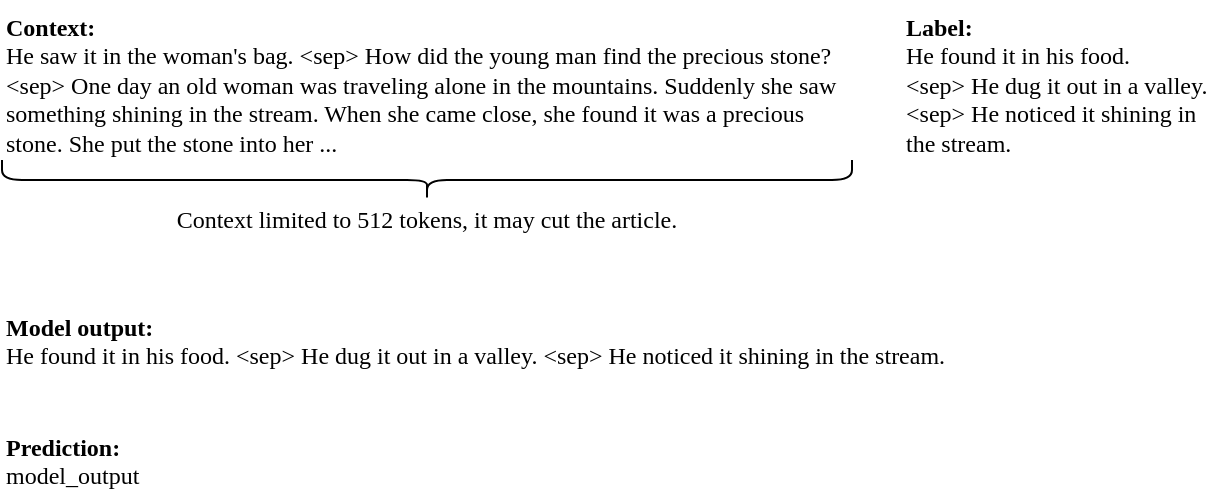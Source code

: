 <mxfile scale="1" border="0" disableSvgWarning="true">
    <diagram id="QVV_8_wYwJ7n891jjr2S" name="Page-1">
        <mxGraphModel dx="1358" dy="394" grid="1" gridSize="10" guides="1" tooltips="1" connect="1" arrows="1" fold="1" page="1" pageScale="1" pageWidth="827" pageHeight="1169" math="0" shadow="0">
            <root>
                <mxCell id="0"/>
                <mxCell id="1" parent="0"/>
                <mxCell id="8" value="" style="shape=curlyBracket;whiteSpace=wrap;html=1;rounded=1;flipH=1;labelPosition=right;verticalLabelPosition=middle;align=left;verticalAlign=middle;rotation=90;direction=east;" vertex="1" parent="1">
                    <mxGeometry x="-607.5" y="-112.5" width="20" height="425" as="geometry"/>
                </mxCell>
                <mxCell id="9" value="&lt;div style=&quot;&quot;&gt;&lt;span style=&quot;font-family: EHUSans; background-color: initial;&quot;&gt;Context limited to 512 tokens, it may cut the article.&lt;/span&gt;&lt;/div&gt;" style="text;html=1;strokeColor=none;fillColor=none;align=center;verticalAlign=middle;whiteSpace=wrap;rounded=0;" vertex="1" parent="1">
                    <mxGeometry x="-795" y="110" width="395" height="20" as="geometry"/>
                </mxCell>
                <mxCell id="3" value="&lt;b&gt;Model output:&lt;/b&gt;&lt;br&gt;He found it in his food. &amp;lt;sep&amp;gt;&amp;nbsp;He dug it out in a valley. &amp;lt;sep&amp;gt;&amp;nbsp;He noticed it shining in the stream." style="text;html=1;strokeColor=none;fillColor=none;align=left;verticalAlign=top;whiteSpace=wrap;rounded=0;fontFamily=EHUSans;fontStyle=0" parent="1" vertex="1">
                    <mxGeometry x="-810" y="160" width="480" height="50" as="geometry"/>
                </mxCell>
                <mxCell id="4" value="&lt;b&gt;Prediction:&lt;/b&gt;&lt;br&gt;model_output" style="text;html=1;strokeColor=none;fillColor=none;align=left;verticalAlign=top;whiteSpace=wrap;rounded=0;fontFamily=EHUSans;fontStyle=0" parent="1" vertex="1">
                    <mxGeometry x="-810" y="220" width="430" height="40" as="geometry"/>
                </mxCell>
                <mxCell id="2" value="&lt;font face=&quot;EHUSans&quot;&gt;&lt;b&gt;Context:&lt;br&gt;&lt;/b&gt;He saw it in the woman's bag. &amp;lt;sep&amp;gt; How did the young man find the precious stone? &amp;lt;sep&amp;gt; One day an old woman was traveling alone in the mountains. Suddenly she saw something shining in the stream. When she came close, she found it was a precious stone. She put the stone into her ...&lt;br&gt;&lt;/font&gt;" style="text;html=1;strokeColor=none;fillColor=none;align=left;verticalAlign=top;whiteSpace=wrap;rounded=0;" parent="1" vertex="1">
                    <mxGeometry x="-810" y="10" width="420" height="80" as="geometry"/>
                </mxCell>
                <mxCell id="5" value="&lt;b&gt;Label:&lt;/b&gt;&lt;br&gt;He found it in his food. &amp;lt;sep&amp;gt;&amp;nbsp;He dug it out in a valley. &amp;lt;sep&amp;gt;&amp;nbsp;He noticed it shining in the stream." style="text;html=1;strokeColor=none;fillColor=none;align=left;verticalAlign=top;whiteSpace=wrap;rounded=0;fontFamily=EHUSans;fontStyle=0" parent="1" vertex="1">
                    <mxGeometry x="-360" y="10" width="160" height="80" as="geometry"/>
                </mxCell>
            </root>
        </mxGraphModel>
    </diagram>
</mxfile>
